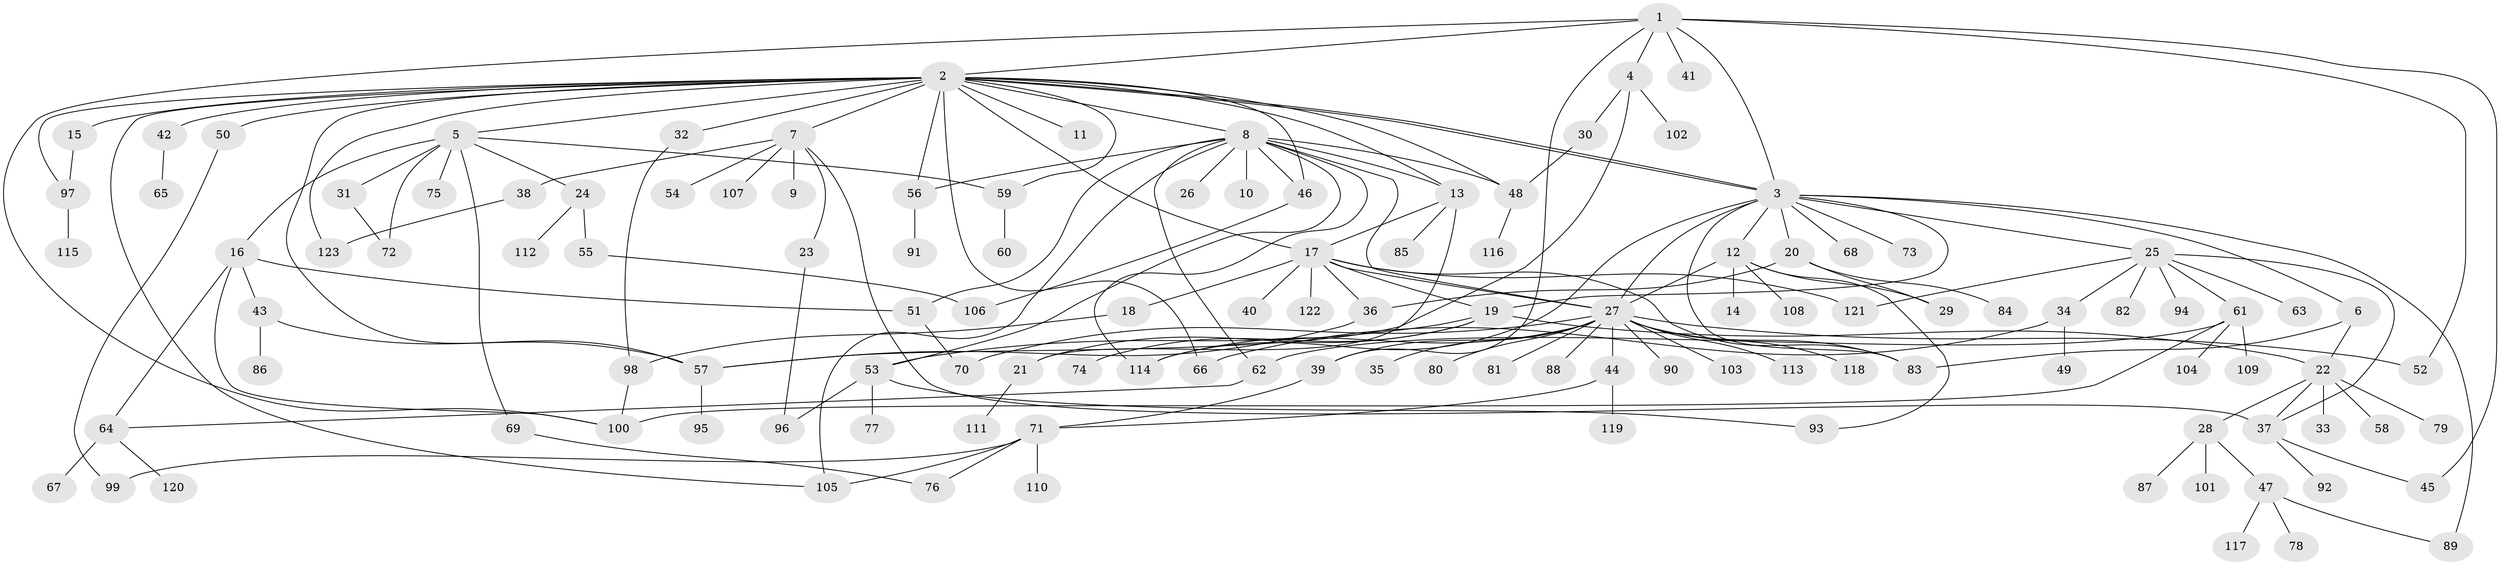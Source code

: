// coarse degree distribution, {6: 0.12903225806451613, 18: 0.016129032258064516, 8: 0.03225806451612903, 4: 0.12903225806451613, 9: 0.016129032258064516, 1: 0.3064516129032258, 7: 0.04838709677419355, 2: 0.20967741935483872, 5: 0.03225806451612903, 3: 0.08064516129032258}
// Generated by graph-tools (version 1.1) at 2025/50/03/04/25 22:50:15]
// undirected, 123 vertices, 175 edges
graph export_dot {
  node [color=gray90,style=filled];
  1;
  2;
  3;
  4;
  5;
  6;
  7;
  8;
  9;
  10;
  11;
  12;
  13;
  14;
  15;
  16;
  17;
  18;
  19;
  20;
  21;
  22;
  23;
  24;
  25;
  26;
  27;
  28;
  29;
  30;
  31;
  32;
  33;
  34;
  35;
  36;
  37;
  38;
  39;
  40;
  41;
  42;
  43;
  44;
  45;
  46;
  47;
  48;
  49;
  50;
  51;
  52;
  53;
  54;
  55;
  56;
  57;
  58;
  59;
  60;
  61;
  62;
  63;
  64;
  65;
  66;
  67;
  68;
  69;
  70;
  71;
  72;
  73;
  74;
  75;
  76;
  77;
  78;
  79;
  80;
  81;
  82;
  83;
  84;
  85;
  86;
  87;
  88;
  89;
  90;
  91;
  92;
  93;
  94;
  95;
  96;
  97;
  98;
  99;
  100;
  101;
  102;
  103;
  104;
  105;
  106;
  107;
  108;
  109;
  110;
  111;
  112;
  113;
  114;
  115;
  116;
  117;
  118;
  119;
  120;
  121;
  122;
  123;
  1 -- 2;
  1 -- 3;
  1 -- 4;
  1 -- 39;
  1 -- 41;
  1 -- 45;
  1 -- 52;
  1 -- 100;
  2 -- 3;
  2 -- 3;
  2 -- 5;
  2 -- 7;
  2 -- 8;
  2 -- 11;
  2 -- 13;
  2 -- 15;
  2 -- 17;
  2 -- 32;
  2 -- 42;
  2 -- 46;
  2 -- 48;
  2 -- 50;
  2 -- 56;
  2 -- 57;
  2 -- 59;
  2 -- 66;
  2 -- 97;
  2 -- 105;
  2 -- 123;
  3 -- 6;
  3 -- 12;
  3 -- 19;
  3 -- 20;
  3 -- 25;
  3 -- 27;
  3 -- 68;
  3 -- 73;
  3 -- 83;
  3 -- 89;
  3 -- 114;
  4 -- 30;
  4 -- 57;
  4 -- 102;
  5 -- 16;
  5 -- 24;
  5 -- 31;
  5 -- 59;
  5 -- 69;
  5 -- 72;
  5 -- 75;
  6 -- 22;
  6 -- 83;
  7 -- 9;
  7 -- 23;
  7 -- 37;
  7 -- 38;
  7 -- 54;
  7 -- 107;
  8 -- 10;
  8 -- 13;
  8 -- 26;
  8 -- 27;
  8 -- 46;
  8 -- 48;
  8 -- 51;
  8 -- 53;
  8 -- 56;
  8 -- 62;
  8 -- 105;
  8 -- 114;
  12 -- 14;
  12 -- 27;
  12 -- 29;
  12 -- 93;
  12 -- 108;
  13 -- 17;
  13 -- 21;
  13 -- 85;
  15 -- 97;
  16 -- 43;
  16 -- 51;
  16 -- 64;
  16 -- 100;
  17 -- 18;
  17 -- 19;
  17 -- 27;
  17 -- 36;
  17 -- 40;
  17 -- 83;
  17 -- 121;
  17 -- 122;
  18 -- 98;
  19 -- 21;
  19 -- 22;
  19 -- 53;
  19 -- 74;
  20 -- 29;
  20 -- 36;
  20 -- 84;
  21 -- 111;
  22 -- 28;
  22 -- 33;
  22 -- 37;
  22 -- 58;
  22 -- 79;
  23 -- 96;
  24 -- 55;
  24 -- 112;
  25 -- 34;
  25 -- 37;
  25 -- 61;
  25 -- 63;
  25 -- 82;
  25 -- 94;
  25 -- 121;
  27 -- 35;
  27 -- 39;
  27 -- 44;
  27 -- 52;
  27 -- 70;
  27 -- 80;
  27 -- 81;
  27 -- 83;
  27 -- 88;
  27 -- 90;
  27 -- 103;
  27 -- 113;
  27 -- 114;
  27 -- 118;
  28 -- 47;
  28 -- 87;
  28 -- 101;
  30 -- 48;
  31 -- 72;
  32 -- 98;
  34 -- 49;
  34 -- 66;
  36 -- 57;
  37 -- 45;
  37 -- 92;
  38 -- 123;
  39 -- 71;
  42 -- 65;
  43 -- 57;
  43 -- 86;
  44 -- 71;
  44 -- 119;
  46 -- 106;
  47 -- 78;
  47 -- 89;
  47 -- 117;
  48 -- 116;
  50 -- 99;
  51 -- 70;
  53 -- 77;
  53 -- 93;
  53 -- 96;
  55 -- 106;
  56 -- 91;
  57 -- 95;
  59 -- 60;
  61 -- 62;
  61 -- 100;
  61 -- 104;
  61 -- 109;
  62 -- 64;
  64 -- 67;
  64 -- 120;
  69 -- 76;
  71 -- 76;
  71 -- 99;
  71 -- 105;
  71 -- 110;
  97 -- 115;
  98 -- 100;
}
